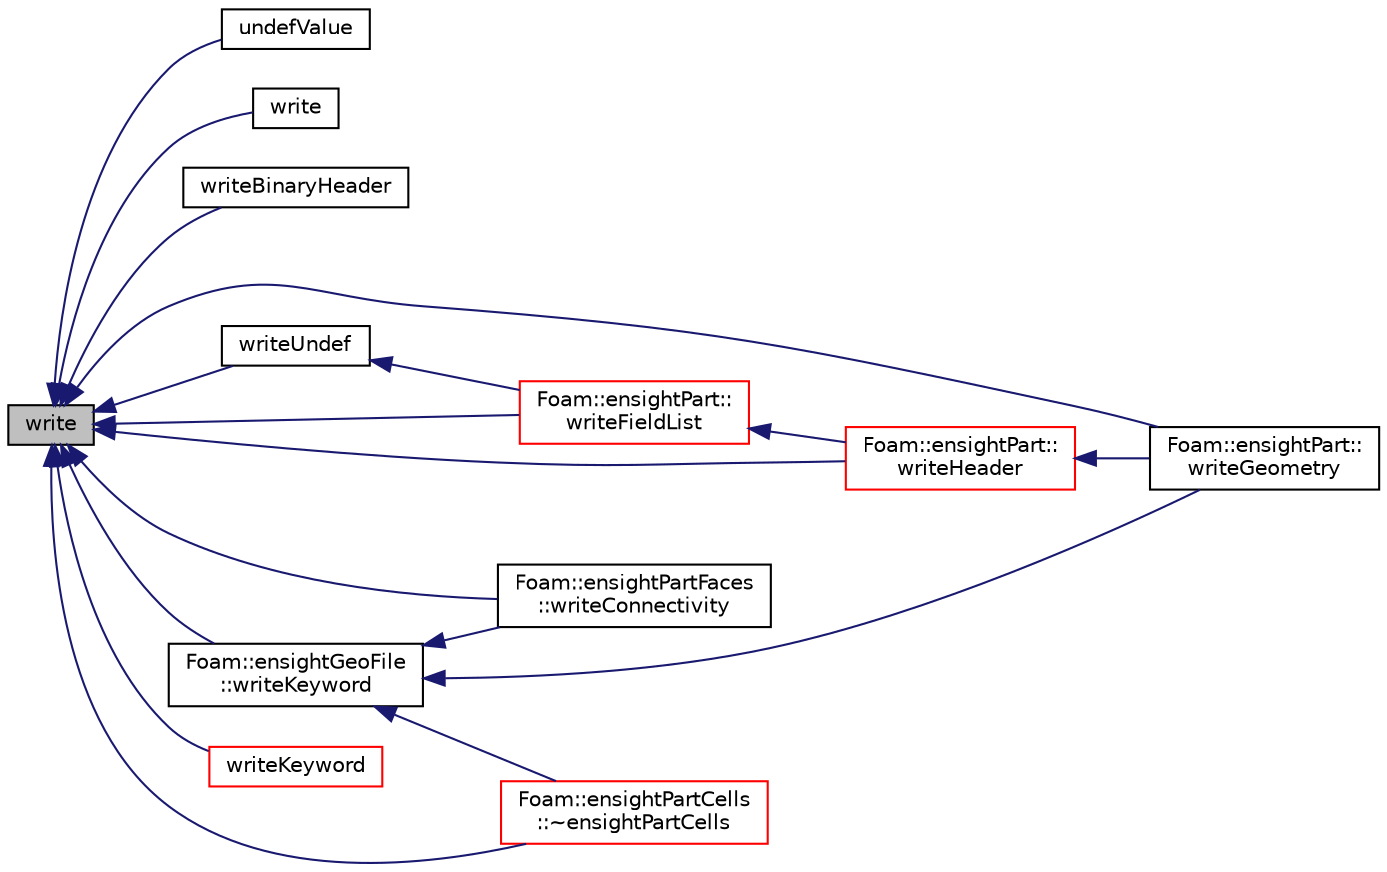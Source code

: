 digraph "write"
{
  bgcolor="transparent";
  edge [fontname="Helvetica",fontsize="10",labelfontname="Helvetica",labelfontsize="10"];
  node [fontname="Helvetica",fontsize="10",shape=record];
  rankdir="LR";
  Node1 [label="write",height=0.2,width=0.4,color="black", fillcolor="grey75", style="filled", fontcolor="black"];
  Node1 -> Node2 [dir="back",color="midnightblue",fontsize="10",style="solid",fontname="Helvetica"];
  Node2 [label="undefValue",height=0.2,width=0.4,color="black",URL="$a00655.html#a2241f3ba86c1980db9097637c4df07f0",tooltip="Assign the value to represent undef in the results. "];
  Node1 -> Node3 [dir="back",color="midnightblue",fontsize="10",style="solid",fontname="Helvetica"];
  Node3 [label="write",height=0.2,width=0.4,color="black",URL="$a00655.html#a9a57cb921eae317dc566c49b2647e656",tooltip="Write C-string as \"%80s\" or as binary. "];
  Node1 -> Node4 [dir="back",color="midnightblue",fontsize="10",style="solid",fontname="Helvetica"];
  Node4 [label="writeBinaryHeader",height=0.2,width=0.4,color="black",URL="$a00655.html#a0cfc1b9f0424964c5f403642c49117e3",tooltip="Write \"C Binary\" for binary files (eg, geometry/measured) "];
  Node1 -> Node5 [dir="back",color="midnightblue",fontsize="10",style="solid",fontname="Helvetica"];
  Node5 [label="Foam::ensightPartFaces\l::writeConnectivity",height=0.2,width=0.4,color="black",URL="$a00660.html#af0e19ad9f7a2f2e6035239365d4fff0b",tooltip="Helper: write connectivity. "];
  Node1 -> Node6 [dir="back",color="midnightblue",fontsize="10",style="solid",fontname="Helvetica"];
  Node6 [label="Foam::ensightPart::\lwriteFieldList",height=0.2,width=0.4,color="red",URL="$a00658.html#adf6d13809bc2a419083385da63a9b693",tooltip="Write a scalar field for idList. "];
  Node6 -> Node7 [dir="back",color="midnightblue",fontsize="10",style="solid",fontname="Helvetica"];
  Node7 [label="Foam::ensightPart::\lwriteHeader",height=0.2,width=0.4,color="red",URL="$a00658.html#a5e4c16bc9b9f5448a9959165bb2413fe",tooltip="Write the part header. "];
  Node7 -> Node8 [dir="back",color="midnightblue",fontsize="10",style="solid",fontname="Helvetica"];
  Node8 [label="Foam::ensightPart::\lwriteGeometry",height=0.2,width=0.4,color="black",URL="$a00658.html#a0167ca94bd5095b2d47fd5361b4de10b",tooltip="Helper: write geometry given the pointField. "];
  Node1 -> Node8 [dir="back",color="midnightblue",fontsize="10",style="solid",fontname="Helvetica"];
  Node1 -> Node7 [dir="back",color="midnightblue",fontsize="10",style="solid",fontname="Helvetica"];
  Node1 -> Node9 [dir="back",color="midnightblue",fontsize="10",style="solid",fontname="Helvetica"];
  Node9 [label="Foam::ensightGeoFile\l::writeKeyword",height=0.2,width=0.4,color="black",URL="$a00656.html#a4f9ed58c1a14216d9b4155e4b8792a19",tooltip="Write keyword with trailing newline. "];
  Node9 -> Node10 [dir="back",color="midnightblue",fontsize="10",style="solid",fontname="Helvetica"];
  Node10 [label="Foam::ensightPartCells\l::~ensightPartCells",height=0.2,width=0.4,color="red",URL="$a00659.html#a5788bc5c331b8ef88cc80b8f1f50cdd0",tooltip="Destructor. "];
  Node9 -> Node5 [dir="back",color="midnightblue",fontsize="10",style="solid",fontname="Helvetica"];
  Node9 -> Node8 [dir="back",color="midnightblue",fontsize="10",style="solid",fontname="Helvetica"];
  Node1 -> Node11 [dir="back",color="midnightblue",fontsize="10",style="solid",fontname="Helvetica"];
  Node11 [label="writeKeyword",height=0.2,width=0.4,color="red",URL="$a00655.html#a4f9ed58c1a14216d9b4155e4b8792a19",tooltip="Write element keyword with trailing newline, optionally with undef. "];
  Node1 -> Node12 [dir="back",color="midnightblue",fontsize="10",style="solid",fontname="Helvetica"];
  Node12 [label="writeUndef",height=0.2,width=0.4,color="black",URL="$a00655.html#a78c5754247aa69564724451d439308d7",tooltip="Write undef value. "];
  Node12 -> Node6 [dir="back",color="midnightblue",fontsize="10",style="solid",fontname="Helvetica"];
  Node1 -> Node10 [dir="back",color="midnightblue",fontsize="10",style="solid",fontname="Helvetica"];
}

